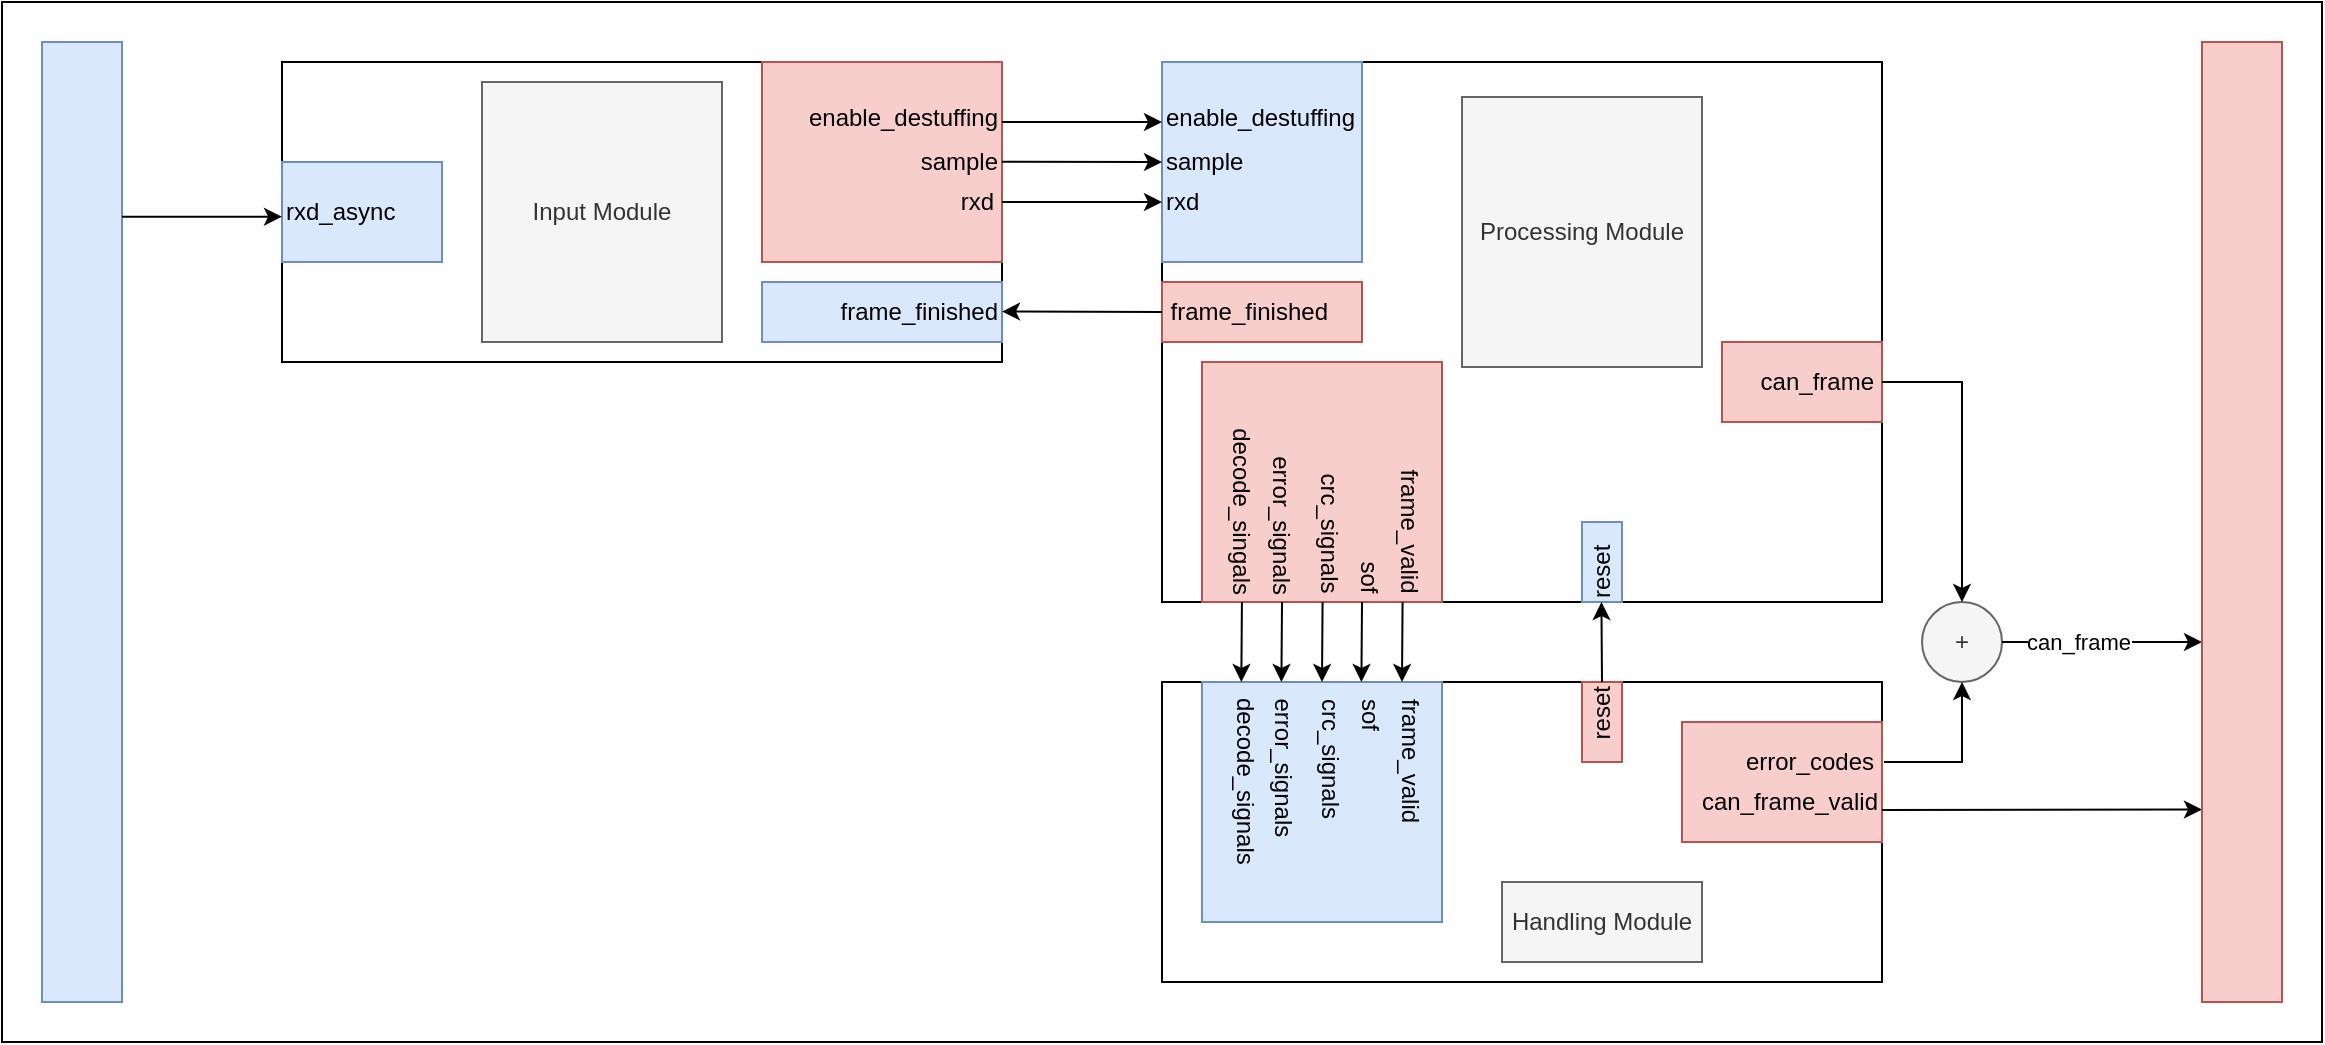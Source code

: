 <mxfile version="24.7.17">
  <diagram name="Seite-1" id="LUTr41OnP3hK2mQ3qZlB">
    <mxGraphModel dx="1687" dy="1034" grid="1" gridSize="10" guides="1" tooltips="1" connect="1" arrows="1" fold="1" page="1" pageScale="1" pageWidth="827" pageHeight="1169" math="0" shadow="0">
      <root>
        <mxCell id="0" />
        <mxCell id="1" parent="0" />
        <mxCell id="OaMGyYvNy3UWJGjDZcQR-107" value="" style="rounded=0;whiteSpace=wrap;html=1;" parent="1" vertex="1">
          <mxGeometry x="100" y="180" width="1160" height="520" as="geometry" />
        </mxCell>
        <mxCell id="OaMGyYvNy3UWJGjDZcQR-19" value="" style="rounded=0;whiteSpace=wrap;html=1;" parent="1" vertex="1">
          <mxGeometry x="680" y="520" width="360" height="150" as="geometry" />
        </mxCell>
        <mxCell id="OaMGyYvNy3UWJGjDZcQR-65" value="" style="rounded=0;whiteSpace=wrap;html=1;fillColor=#dae8fc;strokeColor=#6c8ebf;" parent="1" vertex="1">
          <mxGeometry x="700" y="520" width="120" height="120" as="geometry" />
        </mxCell>
        <mxCell id="OaMGyYvNy3UWJGjDZcQR-15" value="" style="rounded=0;whiteSpace=wrap;html=1;" parent="1" vertex="1">
          <mxGeometry x="680" y="210" width="360" height="270" as="geometry" />
        </mxCell>
        <mxCell id="OaMGyYvNy3UWJGjDZcQR-51" value="" style="rounded=0;whiteSpace=wrap;html=1;fillColor=#dae8fc;strokeColor=#6c8ebf;" parent="1" vertex="1">
          <mxGeometry x="680" y="210" width="100" height="100" as="geometry" />
        </mxCell>
        <mxCell id="05BCGsYqmBWEbDrXtsvU-86" value="" style="rounded=0;whiteSpace=wrap;html=1;" parent="1" vertex="1">
          <mxGeometry x="240" y="210" width="360" height="150" as="geometry" />
        </mxCell>
        <mxCell id="05BCGsYqmBWEbDrXtsvU-70" value="" style="rounded=0;whiteSpace=wrap;html=1;fillColor=#f8cecc;strokeColor=#b85450;" parent="1" vertex="1">
          <mxGeometry x="480" y="210" width="120" height="100" as="geometry" />
        </mxCell>
        <mxCell id="05BCGsYqmBWEbDrXtsvU-71" value="" style="rounded=0;whiteSpace=wrap;html=1;fillColor=#dae8fc;strokeColor=#6c8ebf;" parent="1" vertex="1">
          <mxGeometry x="240" y="260" width="80" height="50" as="geometry" />
        </mxCell>
        <mxCell id="05BCGsYqmBWEbDrXtsvU-87" value="rxd_async" style="text;strokeColor=none;align=left;fillColor=none;html=1;verticalAlign=middle;whiteSpace=wrap;rounded=0;" parent="1" vertex="1">
          <mxGeometry x="240" y="270" width="70" height="30" as="geometry" />
        </mxCell>
        <mxCell id="05BCGsYqmBWEbDrXtsvU-90" value="enable_destuffing" style="text;strokeColor=none;align=right;fillColor=none;html=1;verticalAlign=middle;whiteSpace=wrap;rounded=0;" parent="1" vertex="1">
          <mxGeometry x="490" y="225" width="110" height="25" as="geometry" />
        </mxCell>
        <mxCell id="05BCGsYqmBWEbDrXtsvU-91" value="sample" style="text;strokeColor=none;align=right;fillColor=none;html=1;verticalAlign=middle;whiteSpace=wrap;rounded=0;" parent="1" vertex="1">
          <mxGeometry x="545" y="250" width="55" height="20" as="geometry" />
        </mxCell>
        <mxCell id="05BCGsYqmBWEbDrXtsvU-92" value="rxd" style="text;strokeColor=none;align=right;fillColor=none;html=1;verticalAlign=middle;whiteSpace=wrap;rounded=0;" parent="1" vertex="1">
          <mxGeometry x="560" y="270" width="37.5" height="20" as="geometry" />
        </mxCell>
        <mxCell id="05BCGsYqmBWEbDrXtsvU-93" value="Input Module" style="rounded=0;whiteSpace=wrap;html=1;fillColor=#f5f5f5;fontColor=#333333;strokeColor=#666666;" parent="1" vertex="1">
          <mxGeometry x="340" y="220" width="120" height="130" as="geometry" />
        </mxCell>
        <mxCell id="OaMGyYvNy3UWJGjDZcQR-4" value="sample" style="text;strokeColor=none;align=left;fillColor=none;html=1;verticalAlign=middle;whiteSpace=wrap;rounded=0;rotation=0;" parent="1" vertex="1">
          <mxGeometry x="680" y="250" width="60" height="20" as="geometry" />
        </mxCell>
        <mxCell id="OaMGyYvNy3UWJGjDZcQR-6" value="Processing Module" style="rounded=0;whiteSpace=wrap;html=1;fillColor=#f5f5f5;fontColor=#333333;strokeColor=#666666;" parent="1" vertex="1">
          <mxGeometry x="830" y="227.5" width="120" height="135" as="geometry" />
        </mxCell>
        <mxCell id="OaMGyYvNy3UWJGjDZcQR-7" value="" style="rounded=0;whiteSpace=wrap;html=1;fillColor=#f8cecc;strokeColor=#b85450;" parent="1" vertex="1">
          <mxGeometry x="960" y="350" width="80" height="40" as="geometry" />
        </mxCell>
        <mxCell id="OaMGyYvNy3UWJGjDZcQR-12" value="can_frame" style="text;strokeColor=none;align=right;fillColor=none;html=1;verticalAlign=middle;whiteSpace=wrap;rounded=0;" parent="1" vertex="1">
          <mxGeometry x="922.5" y="360" width="115" height="20" as="geometry" />
        </mxCell>
        <mxCell id="OaMGyYvNy3UWJGjDZcQR-25" value="Handling Module" style="rounded=0;whiteSpace=wrap;html=1;fillColor=#f5f5f5;fontColor=#333333;strokeColor=#666666;" parent="1" vertex="1">
          <mxGeometry x="850" y="620" width="100" height="40" as="geometry" />
        </mxCell>
        <mxCell id="OaMGyYvNy3UWJGjDZcQR-26" value="" style="rounded=0;whiteSpace=wrap;html=1;fillColor=#f8cecc;strokeColor=#b85450;" parent="1" vertex="1">
          <mxGeometry x="940" y="540" width="100" height="60" as="geometry" />
        </mxCell>
        <mxCell id="OaMGyYvNy3UWJGjDZcQR-27" value="error_codes" style="text;strokeColor=none;align=right;fillColor=none;html=1;verticalAlign=middle;whiteSpace=wrap;rounded=0;" parent="1" vertex="1">
          <mxGeometry x="957.5" y="550" width="80" height="20" as="geometry" />
        </mxCell>
        <mxCell id="OaMGyYvNy3UWJGjDZcQR-52" value="enable_destuffing" style="text;strokeColor=none;align=left;fillColor=none;html=1;verticalAlign=middle;whiteSpace=wrap;rounded=0;rotation=0;" parent="1" vertex="1">
          <mxGeometry x="680" y="227.5" width="100" height="20" as="geometry" />
        </mxCell>
        <mxCell id="OaMGyYvNy3UWJGjDZcQR-54" value="rxd" style="text;strokeColor=none;align=left;fillColor=none;html=1;verticalAlign=middle;whiteSpace=wrap;rounded=0;rotation=0;" parent="1" vertex="1">
          <mxGeometry x="680" y="270" width="40" height="20" as="geometry" />
        </mxCell>
        <mxCell id="OaMGyYvNy3UWJGjDZcQR-58" value="" style="rounded=0;whiteSpace=wrap;html=1;fillColor=#f8cecc;strokeColor=#b85450;" parent="1" vertex="1">
          <mxGeometry x="680" y="320" width="100" height="30" as="geometry" />
        </mxCell>
        <mxCell id="OaMGyYvNy3UWJGjDZcQR-59" value="" style="rounded=0;whiteSpace=wrap;html=1;fillColor=#dae8fc;strokeColor=#6c8ebf;" parent="1" vertex="1">
          <mxGeometry x="480" y="320" width="120" height="30" as="geometry" />
        </mxCell>
        <mxCell id="OaMGyYvNy3UWJGjDZcQR-60" value="frame_finished" style="text;strokeColor=none;align=right;fillColor=none;html=1;verticalAlign=middle;whiteSpace=wrap;rounded=0;" parent="1" vertex="1">
          <mxGeometry x="510" y="320" width="90" height="30" as="geometry" />
        </mxCell>
        <mxCell id="OaMGyYvNy3UWJGjDZcQR-61" value="frame_finished" style="text;strokeColor=none;align=right;fillColor=none;html=1;verticalAlign=middle;whiteSpace=wrap;rounded=0;" parent="1" vertex="1">
          <mxGeometry x="675" y="325" width="90" height="20" as="geometry" />
        </mxCell>
        <mxCell id="OaMGyYvNy3UWJGjDZcQR-62" value="" style="endArrow=classic;html=1;rounded=0;" parent="1" edge="1">
          <mxGeometry width="50" height="50" relative="1" as="geometry">
            <mxPoint x="680" y="335" as="sourcePoint" />
            <mxPoint x="600" y="334.76" as="targetPoint" />
          </mxGeometry>
        </mxCell>
        <mxCell id="OaMGyYvNy3UWJGjDZcQR-64" value="" style="rounded=0;whiteSpace=wrap;html=1;fillColor=#f8cecc;strokeColor=#b85450;" parent="1" vertex="1">
          <mxGeometry x="700" y="360" width="120" height="120" as="geometry" />
        </mxCell>
        <mxCell id="OaMGyYvNy3UWJGjDZcQR-71" value="+" style="ellipse;whiteSpace=wrap;html=1;aspect=fixed;fillColor=#f5f5f5;fontColor=#333333;strokeColor=#666666;" parent="1" vertex="1">
          <mxGeometry x="1060" y="480" width="40" height="40" as="geometry" />
        </mxCell>
        <mxCell id="OaMGyYvNy3UWJGjDZcQR-74" value="" style="rounded=0;whiteSpace=wrap;html=1;fillColor=#f8cecc;strokeColor=#b85450;" parent="1" vertex="1">
          <mxGeometry x="890" y="520" width="20" height="40" as="geometry" />
        </mxCell>
        <mxCell id="OaMGyYvNy3UWJGjDZcQR-47" value="reset" style="text;strokeColor=none;align=right;fillColor=none;html=1;verticalAlign=middle;whiteSpace=wrap;rounded=0;rotation=-90;" parent="1" vertex="1">
          <mxGeometry x="880" y="530" width="40" height="20" as="geometry" />
        </mxCell>
        <mxCell id="OaMGyYvNy3UWJGjDZcQR-75" value="" style="rounded=0;whiteSpace=wrap;html=1;fillColor=#dae8fc;strokeColor=#6c8ebf;" parent="1" vertex="1">
          <mxGeometry x="890" y="440" width="20" height="40" as="geometry" />
        </mxCell>
        <mxCell id="OaMGyYvNy3UWJGjDZcQR-14" value="reset" style="text;strokeColor=none;align=left;fillColor=none;html=1;verticalAlign=middle;whiteSpace=wrap;rounded=0;rotation=-90;" parent="1" vertex="1">
          <mxGeometry x="880" y="450" width="40" height="20" as="geometry" />
        </mxCell>
        <mxCell id="OaMGyYvNy3UWJGjDZcQR-76" value="" style="endArrow=classic;html=1;rounded=0;" parent="1" edge="1">
          <mxGeometry width="50" height="50" relative="1" as="geometry">
            <mxPoint x="900" y="520" as="sourcePoint" />
            <mxPoint x="899.71" y="480" as="targetPoint" />
          </mxGeometry>
        </mxCell>
        <mxCell id="OaMGyYvNy3UWJGjDZcQR-83" value="decode_singals" style="text;strokeColor=none;align=right;fillColor=none;html=1;verticalAlign=middle;whiteSpace=wrap;rounded=0;rotation=90;" parent="1" vertex="1">
          <mxGeometry x="676.25" y="423.75" width="87.5" height="20" as="geometry" />
        </mxCell>
        <mxCell id="OaMGyYvNy3UWJGjDZcQR-86" value="" style="endArrow=classic;html=1;rounded=0;entryX=0.5;entryY=0;entryDx=0;entryDy=0;" parent="1" target="OaMGyYvNy3UWJGjDZcQR-71" edge="1">
          <mxGeometry width="50" height="50" relative="1" as="geometry">
            <mxPoint x="1040" y="370" as="sourcePoint" />
            <mxPoint x="1100" y="480" as="targetPoint" />
            <Array as="points">
              <mxPoint x="1080" y="370" />
            </Array>
          </mxGeometry>
        </mxCell>
        <mxCell id="OaMGyYvNy3UWJGjDZcQR-87" value="" style="endArrow=classic;html=1;rounded=0;exitX=1.01;exitY=0.334;exitDx=0;exitDy=0;entryX=0.5;entryY=1;entryDx=0;entryDy=0;exitPerimeter=0;" parent="1" target="OaMGyYvNy3UWJGjDZcQR-71" edge="1" source="OaMGyYvNy3UWJGjDZcQR-26">
          <mxGeometry width="50" height="50" relative="1" as="geometry">
            <mxPoint x="1040" y="637.32" as="sourcePoint" />
            <mxPoint x="1100" y="570" as="targetPoint" />
            <Array as="points">
              <mxPoint x="1080" y="560" />
            </Array>
          </mxGeometry>
        </mxCell>
        <mxCell id="OaMGyYvNy3UWJGjDZcQR-95" value="" style="endArrow=classic;html=1;rounded=0;exitX=1.001;exitY=0.3;exitDx=0;exitDy=0;exitPerimeter=0;" parent="1" source="05BCGsYqmBWEbDrXtsvU-70" edge="1">
          <mxGeometry width="50" height="50" relative="1" as="geometry">
            <mxPoint x="602.5" y="234.9" as="sourcePoint" />
            <mxPoint x="680" y="240" as="targetPoint" />
          </mxGeometry>
        </mxCell>
        <mxCell id="OaMGyYvNy3UWJGjDZcQR-97" value="" style="endArrow=classic;html=1;rounded=0;exitX=1.001;exitY=0.3;exitDx=0;exitDy=0;exitPerimeter=0;" parent="1" edge="1">
          <mxGeometry width="50" height="50" relative="1" as="geometry">
            <mxPoint x="600" y="259.84" as="sourcePoint" />
            <mxPoint x="680" y="260" as="targetPoint" />
          </mxGeometry>
        </mxCell>
        <mxCell id="OaMGyYvNy3UWJGjDZcQR-98" value="" style="endArrow=classic;html=1;rounded=0;exitX=1.001;exitY=0.3;exitDx=0;exitDy=0;exitPerimeter=0;" parent="1" edge="1">
          <mxGeometry width="50" height="50" relative="1" as="geometry">
            <mxPoint x="600" y="280" as="sourcePoint" />
            <mxPoint x="680" y="280" as="targetPoint" />
          </mxGeometry>
        </mxCell>
        <mxCell id="OaMGyYvNy3UWJGjDZcQR-101" value="" style="rounded=0;whiteSpace=wrap;html=1;fillColor=#dae8fc;strokeColor=#6c8ebf;" parent="1" vertex="1">
          <mxGeometry x="120" y="200" width="40" height="480" as="geometry" />
        </mxCell>
        <mxCell id="OaMGyYvNy3UWJGjDZcQR-103" value="" style="endArrow=classic;html=1;rounded=0;" parent="1" edge="1">
          <mxGeometry width="50" height="50" relative="1" as="geometry">
            <mxPoint x="160" y="287.33" as="sourcePoint" />
            <mxPoint x="240" y="287.33" as="targetPoint" />
          </mxGeometry>
        </mxCell>
        <mxCell id="OaMGyYvNy3UWJGjDZcQR-105" value="" style="endArrow=classic;html=1;rounded=0;entryX=0;entryY=0.738;entryDx=0;entryDy=0;entryPerimeter=0;" parent="1" edge="1">
          <mxGeometry width="50" height="50" relative="1" as="geometry">
            <mxPoint x="1040" y="584" as="sourcePoint" />
            <mxPoint x="1200" y="583.76" as="targetPoint" />
          </mxGeometry>
        </mxCell>
        <mxCell id="MYjQbFKHRXR6wOAkbtgJ-1" value="error_signals" style="text;strokeColor=none;align=right;fillColor=none;html=1;verticalAlign=middle;whiteSpace=wrap;rounded=0;rotation=90;" vertex="1" parent="1">
          <mxGeometry x="696.25" y="423.75" width="87.5" height="20" as="geometry" />
        </mxCell>
        <mxCell id="MYjQbFKHRXR6wOAkbtgJ-2" value="crc_signals" style="text;strokeColor=none;align=right;fillColor=none;html=1;verticalAlign=middle;whiteSpace=wrap;rounded=0;rotation=90;" vertex="1" parent="1">
          <mxGeometry x="720" y="423.75" width="87.5" height="20" as="geometry" />
        </mxCell>
        <mxCell id="MYjQbFKHRXR6wOAkbtgJ-3" value="sof" style="text;strokeColor=none;align=right;fillColor=none;html=1;verticalAlign=middle;whiteSpace=wrap;rounded=0;rotation=90;" vertex="1" parent="1">
          <mxGeometry x="740" y="423.75" width="87.5" height="20" as="geometry" />
        </mxCell>
        <mxCell id="MYjQbFKHRXR6wOAkbtgJ-4" value="frame_valid" style="text;strokeColor=none;align=right;fillColor=none;html=1;verticalAlign=middle;whiteSpace=wrap;rounded=0;rotation=90;" vertex="1" parent="1">
          <mxGeometry x="760" y="423.75" width="87.5" height="20" as="geometry" />
        </mxCell>
        <mxCell id="MYjQbFKHRXR6wOAkbtgJ-5" value="" style="endArrow=classic;html=1;rounded=0;" edge="1" parent="1">
          <mxGeometry width="50" height="50" relative="1" as="geometry">
            <mxPoint x="719.96" y="480" as="sourcePoint" />
            <mxPoint x="719.67" y="520" as="targetPoint" />
          </mxGeometry>
        </mxCell>
        <mxCell id="MYjQbFKHRXR6wOAkbtgJ-6" value="" style="endArrow=classic;html=1;rounded=0;" edge="1" parent="1">
          <mxGeometry width="50" height="50" relative="1" as="geometry">
            <mxPoint x="740.0" y="480" as="sourcePoint" />
            <mxPoint x="739.71" y="520" as="targetPoint" />
          </mxGeometry>
        </mxCell>
        <mxCell id="MYjQbFKHRXR6wOAkbtgJ-7" value="" style="endArrow=classic;html=1;rounded=0;" edge="1" parent="1">
          <mxGeometry width="50" height="50" relative="1" as="geometry">
            <mxPoint x="760.29" y="480" as="sourcePoint" />
            <mxPoint x="760.0" y="520" as="targetPoint" />
          </mxGeometry>
        </mxCell>
        <mxCell id="MYjQbFKHRXR6wOAkbtgJ-8" value="" style="endArrow=classic;html=1;rounded=0;" edge="1" parent="1">
          <mxGeometry width="50" height="50" relative="1" as="geometry">
            <mxPoint x="780.0" y="480" as="sourcePoint" />
            <mxPoint x="779.71" y="520" as="targetPoint" />
          </mxGeometry>
        </mxCell>
        <mxCell id="MYjQbFKHRXR6wOAkbtgJ-9" value="" style="endArrow=classic;html=1;rounded=0;" edge="1" parent="1">
          <mxGeometry width="50" height="50" relative="1" as="geometry">
            <mxPoint x="800.29" y="480" as="sourcePoint" />
            <mxPoint x="800.0" y="520" as="targetPoint" />
          </mxGeometry>
        </mxCell>
        <mxCell id="MYjQbFKHRXR6wOAkbtgJ-10" value="frame_valid" style="text;strokeColor=none;align=left;fillColor=none;html=1;verticalAlign=middle;whiteSpace=wrap;rounded=0;rotation=90;" vertex="1" parent="1">
          <mxGeometry x="760" y="560" width="87.5" height="20" as="geometry" />
        </mxCell>
        <mxCell id="MYjQbFKHRXR6wOAkbtgJ-11" value="sof" style="text;strokeColor=none;align=left;fillColor=none;html=1;verticalAlign=middle;whiteSpace=wrap;rounded=0;rotation=90;" vertex="1" parent="1">
          <mxGeometry x="740" y="560" width="87.5" height="20" as="geometry" />
        </mxCell>
        <mxCell id="MYjQbFKHRXR6wOAkbtgJ-12" value="crc_signals" style="text;strokeColor=none;align=left;fillColor=none;html=1;verticalAlign=middle;whiteSpace=wrap;rounded=0;rotation=90;" vertex="1" parent="1">
          <mxGeometry x="720" y="560" width="87.5" height="20" as="geometry" />
        </mxCell>
        <mxCell id="MYjQbFKHRXR6wOAkbtgJ-13" value="error_signals" style="text;strokeColor=none;align=left;fillColor=none;html=1;verticalAlign=middle;whiteSpace=wrap;rounded=0;rotation=90;" vertex="1" parent="1">
          <mxGeometry x="696.25" y="560" width="87.5" height="20" as="geometry" />
        </mxCell>
        <mxCell id="MYjQbFKHRXR6wOAkbtgJ-14" value="decode_signals" style="text;strokeColor=none;align=left;fillColor=none;html=1;verticalAlign=middle;whiteSpace=wrap;rounded=0;rotation=90;" vertex="1" parent="1">
          <mxGeometry x="677.5" y="560" width="87.5" height="20" as="geometry" />
        </mxCell>
        <mxCell id="MYjQbFKHRXR6wOAkbtgJ-15" value="can_frame_valid" style="text;strokeColor=none;align=right;fillColor=none;html=1;verticalAlign=middle;whiteSpace=wrap;rounded=0;" vertex="1" parent="1">
          <mxGeometry x="925" y="570" width="115" height="20" as="geometry" />
        </mxCell>
        <mxCell id="MYjQbFKHRXR6wOAkbtgJ-16" value="" style="endArrow=classic;html=1;rounded=0;entryX=0;entryY=0.577;entryDx=0;entryDy=0;entryPerimeter=0;" edge="1" parent="1">
          <mxGeometry width="50" height="50" relative="1" as="geometry">
            <mxPoint x="1100" y="500" as="sourcePoint" />
            <mxPoint x="1200" y="500.04" as="targetPoint" />
          </mxGeometry>
        </mxCell>
        <mxCell id="MYjQbFKHRXR6wOAkbtgJ-17" value="can_frame" style="edgeLabel;html=1;align=center;verticalAlign=middle;resizable=0;points=[];" vertex="1" connectable="0" parent="MYjQbFKHRXR6wOAkbtgJ-16">
          <mxGeometry x="-0.243" relative="1" as="geometry">
            <mxPoint as="offset" />
          </mxGeometry>
        </mxCell>
        <mxCell id="MYjQbFKHRXR6wOAkbtgJ-18" value="" style="rounded=0;whiteSpace=wrap;html=1;fillColor=#f8cecc;strokeColor=#b85450;" vertex="1" parent="1">
          <mxGeometry x="1200" y="200" width="40" height="480" as="geometry" />
        </mxCell>
      </root>
    </mxGraphModel>
  </diagram>
</mxfile>
